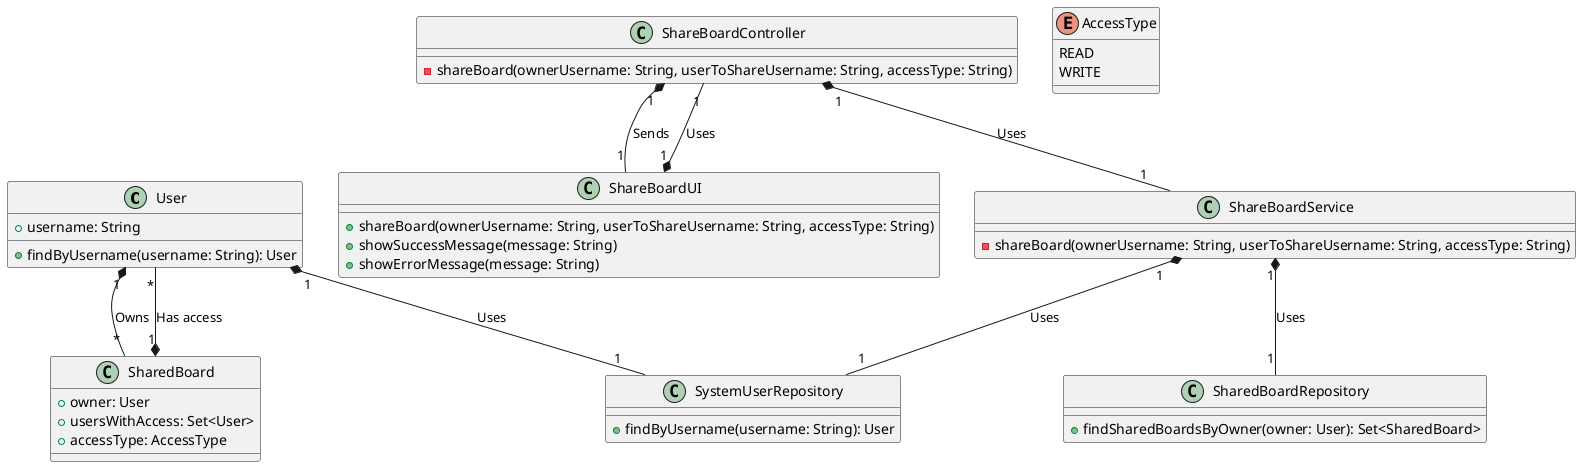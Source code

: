 @startuml


class User {
  +username: String
  +findByUsername(username: String): User
}

class SharedBoard {
  +owner: User
  +usersWithAccess: Set<User>
  +accessType: AccessType
}

enum AccessType {
  READ
  WRITE
}

class ShareBoardUI {
  +shareBoard(ownerUsername: String, userToShareUsername: String, accessType: String)
  +showSuccessMessage(message: String)
  +showErrorMessage(message: String)
}

class ShareBoardController {
  -shareBoard(ownerUsername: String, userToShareUsername: String, accessType: String)
}

class ShareBoardService {
  -shareBoard(ownerUsername: String, userToShareUsername: String, accessType: String)
}

class SharedBoardRepository {
  +findSharedBoardsByOwner(owner: User): Set<SharedBoard>
}

class SystemUserRepository {
  +findByUsername(username: String): User
}

User "1" *-- "1" SystemUserRepository: Uses
ShareBoardUI "1" *-- "1" ShareBoardController: Uses
ShareBoardController "1" *-- "1" ShareBoardService: Uses
ShareBoardService "1" *-- "1" SharedBoardRepository: Uses
ShareBoardService "1" *-- "1" SystemUserRepository: Uses
ShareBoardController "1" *-- "1" ShareBoardUI: Sends

User "1" *-- "*" SharedBoard: Owns
SharedBoard "1" *-- "*" User: Has access

@enduml
